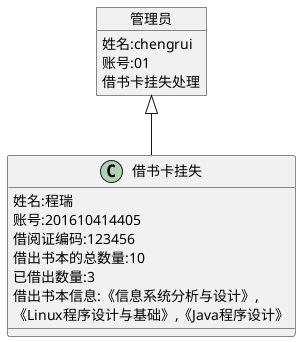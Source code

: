 @startuml

object 管理员{
姓名:chengrui
账号:01
借书卡挂失处理
}
管理员 <|-- 借书卡挂失
object 借书卡挂失{
姓名:程瑞
账号:201610414405
借阅证编码:123456
借出书本的总数量:10
已借出数量:3
借出书本信息:《信息系统分析与设计》,
《Linux程序设计与基础》,《Java程序设计》
}

@enduml